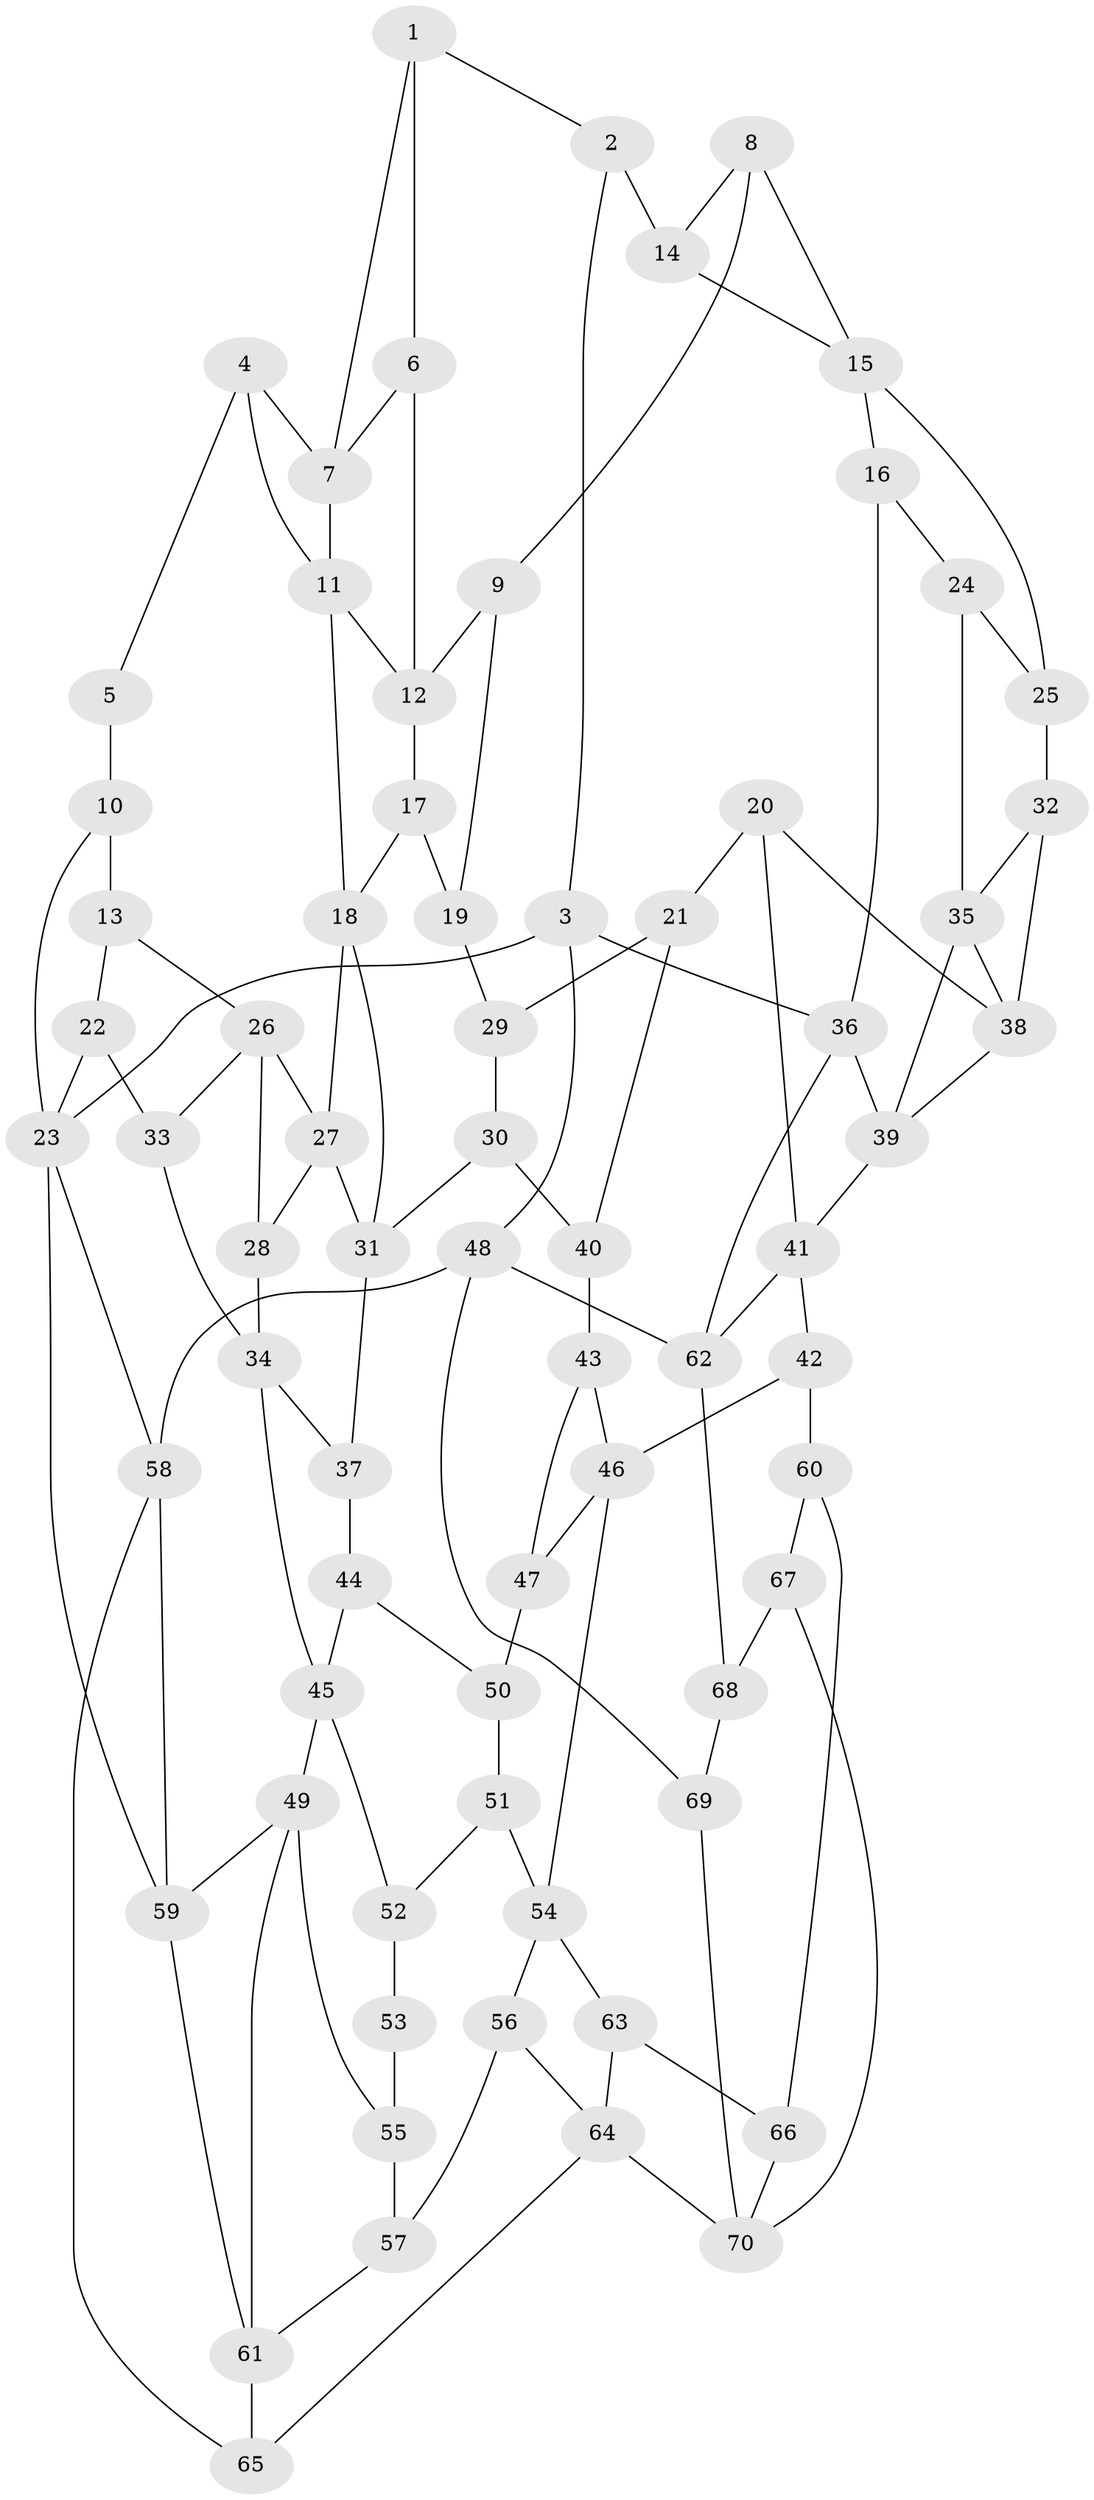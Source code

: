 // original degree distribution, {3: 0.017241379310344827, 4: 0.19827586206896552, 5: 0.603448275862069, 6: 0.1810344827586207}
// Generated by graph-tools (version 1.1) at 2025/38/03/04/25 23:38:22]
// undirected, 70 vertices, 118 edges
graph export_dot {
  node [color=gray90,style=filled];
  1;
  2;
  3;
  4;
  5;
  6;
  7;
  8;
  9;
  10;
  11;
  12;
  13;
  14;
  15;
  16;
  17;
  18;
  19;
  20;
  21;
  22;
  23;
  24;
  25;
  26;
  27;
  28;
  29;
  30;
  31;
  32;
  33;
  34;
  35;
  36;
  37;
  38;
  39;
  40;
  41;
  42;
  43;
  44;
  45;
  46;
  47;
  48;
  49;
  50;
  51;
  52;
  53;
  54;
  55;
  56;
  57;
  58;
  59;
  60;
  61;
  62;
  63;
  64;
  65;
  66;
  67;
  68;
  69;
  70;
  1 -- 2 [weight=1.0];
  1 -- 6 [weight=1.0];
  1 -- 7 [weight=1.0];
  2 -- 3 [weight=1.0];
  2 -- 14 [weight=2.0];
  3 -- 23 [weight=1.0];
  3 -- 36 [weight=1.0];
  3 -- 48 [weight=1.0];
  4 -- 5 [weight=1.0];
  4 -- 7 [weight=1.0];
  4 -- 11 [weight=1.0];
  5 -- 10 [weight=2.0];
  6 -- 7 [weight=1.0];
  6 -- 12 [weight=1.0];
  7 -- 11 [weight=1.0];
  8 -- 9 [weight=1.0];
  8 -- 14 [weight=1.0];
  8 -- 15 [weight=1.0];
  9 -- 12 [weight=1.0];
  9 -- 19 [weight=1.0];
  10 -- 13 [weight=1.0];
  10 -- 23 [weight=1.0];
  11 -- 12 [weight=1.0];
  11 -- 18 [weight=1.0];
  12 -- 17 [weight=1.0];
  13 -- 22 [weight=1.0];
  13 -- 26 [weight=1.0];
  14 -- 15 [weight=1.0];
  15 -- 16 [weight=1.0];
  15 -- 25 [weight=1.0];
  16 -- 24 [weight=1.0];
  16 -- 36 [weight=1.0];
  17 -- 18 [weight=1.0];
  17 -- 19 [weight=1.0];
  18 -- 27 [weight=1.0];
  18 -- 31 [weight=1.0];
  19 -- 29 [weight=2.0];
  20 -- 21 [weight=1.0];
  20 -- 38 [weight=1.0];
  20 -- 41 [weight=1.0];
  21 -- 29 [weight=1.0];
  21 -- 40 [weight=1.0];
  22 -- 23 [weight=1.0];
  22 -- 33 [weight=2.0];
  23 -- 58 [weight=1.0];
  23 -- 59 [weight=1.0];
  24 -- 25 [weight=1.0];
  24 -- 35 [weight=1.0];
  25 -- 32 [weight=2.0];
  26 -- 27 [weight=1.0];
  26 -- 28 [weight=1.0];
  26 -- 33 [weight=1.0];
  27 -- 28 [weight=1.0];
  27 -- 31 [weight=1.0];
  28 -- 34 [weight=1.0];
  29 -- 30 [weight=1.0];
  30 -- 31 [weight=1.0];
  30 -- 40 [weight=1.0];
  31 -- 37 [weight=1.0];
  32 -- 35 [weight=1.0];
  32 -- 38 [weight=1.0];
  33 -- 34 [weight=1.0];
  34 -- 37 [weight=1.0];
  34 -- 45 [weight=1.0];
  35 -- 38 [weight=1.0];
  35 -- 39 [weight=1.0];
  36 -- 39 [weight=1.0];
  36 -- 62 [weight=1.0];
  37 -- 44 [weight=1.0];
  38 -- 39 [weight=1.0];
  39 -- 41 [weight=1.0];
  40 -- 43 [weight=2.0];
  41 -- 42 [weight=1.0];
  41 -- 62 [weight=1.0];
  42 -- 46 [weight=1.0];
  42 -- 60 [weight=1.0];
  43 -- 46 [weight=1.0];
  43 -- 47 [weight=1.0];
  44 -- 45 [weight=1.0];
  44 -- 50 [weight=1.0];
  45 -- 49 [weight=1.0];
  45 -- 52 [weight=1.0];
  46 -- 47 [weight=1.0];
  46 -- 54 [weight=1.0];
  47 -- 50 [weight=2.0];
  48 -- 58 [weight=1.0];
  48 -- 62 [weight=1.0];
  48 -- 69 [weight=1.0];
  49 -- 55 [weight=1.0];
  49 -- 59 [weight=1.0];
  49 -- 61 [weight=1.0];
  50 -- 51 [weight=1.0];
  51 -- 52 [weight=1.0];
  51 -- 54 [weight=1.0];
  52 -- 53 [weight=2.0];
  53 -- 55 [weight=2.0];
  54 -- 56 [weight=1.0];
  54 -- 63 [weight=1.0];
  55 -- 57 [weight=1.0];
  56 -- 57 [weight=1.0];
  56 -- 64 [weight=1.0];
  57 -- 61 [weight=1.0];
  58 -- 59 [weight=1.0];
  58 -- 65 [weight=1.0];
  59 -- 61 [weight=1.0];
  60 -- 66 [weight=1.0];
  60 -- 67 [weight=1.0];
  61 -- 65 [weight=1.0];
  62 -- 68 [weight=1.0];
  63 -- 64 [weight=1.0];
  63 -- 66 [weight=2.0];
  64 -- 65 [weight=1.0];
  64 -- 70 [weight=1.0];
  66 -- 70 [weight=1.0];
  67 -- 68 [weight=2.0];
  67 -- 70 [weight=1.0];
  68 -- 69 [weight=1.0];
  69 -- 70 [weight=1.0];
}
